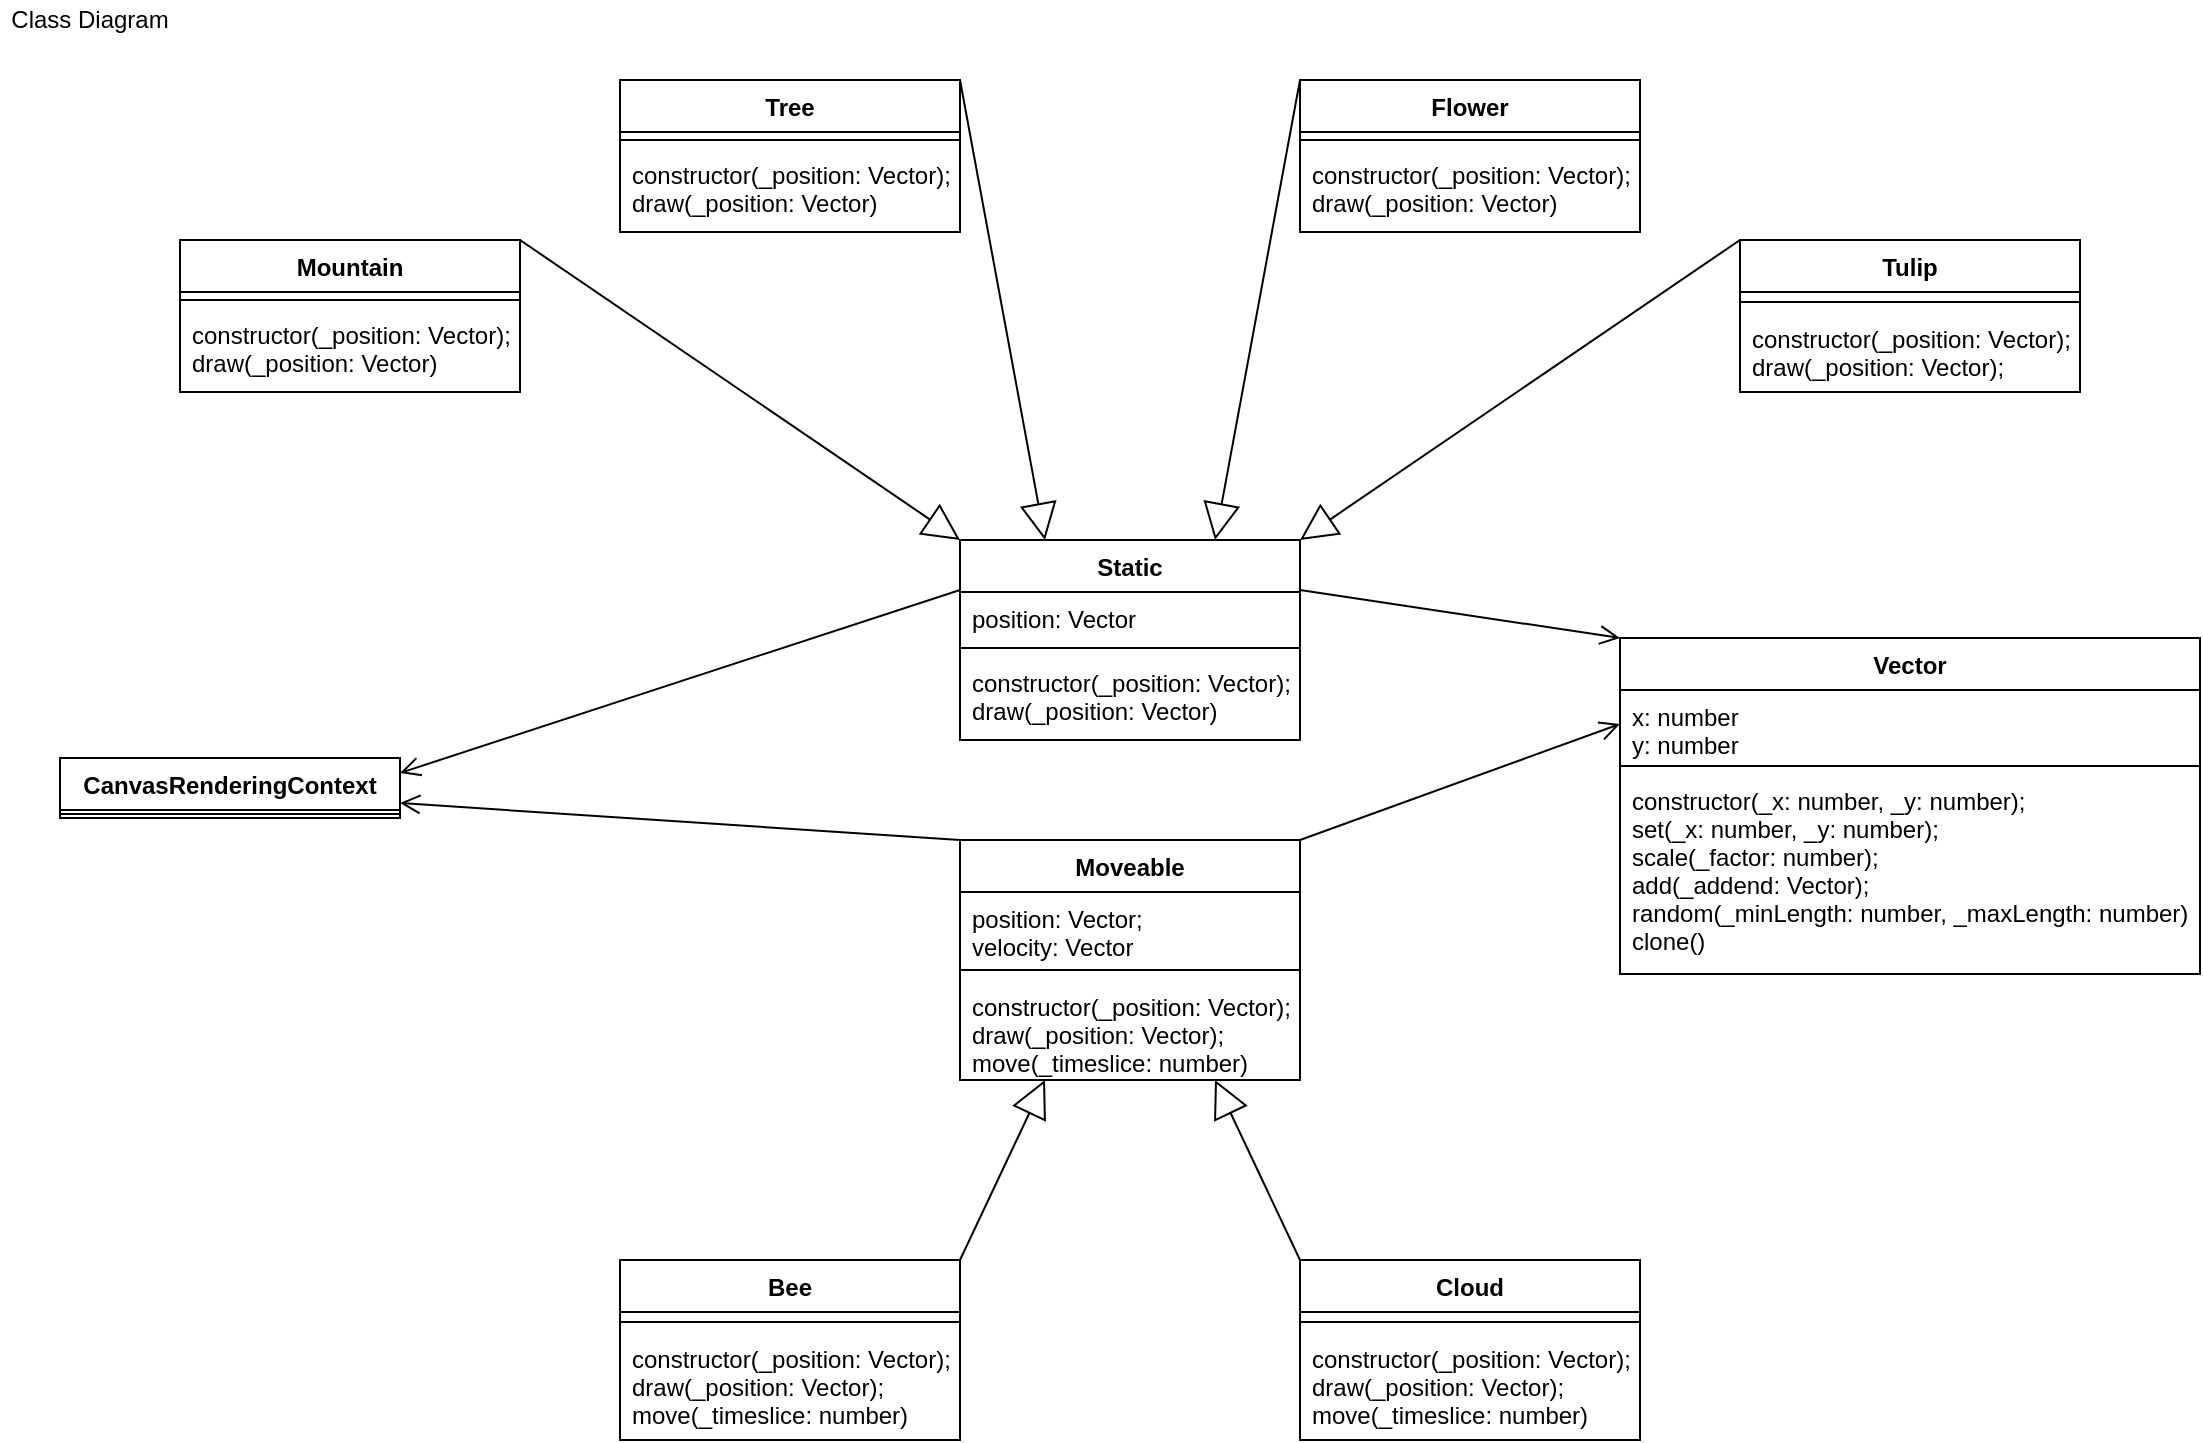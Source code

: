 <mxfile version="14.5.1" type="device"><diagram id="C5RBs43oDa-KdzZeNtuy" name="ClassDiagram"><mxGraphModel dx="2107" dy="987" grid="1" gridSize="10" guides="1" tooltips="1" connect="1" arrows="1" fold="1" page="1" pageScale="1" pageWidth="1169" pageHeight="827" math="0" shadow="0"><root><mxCell id="WIyWlLk6GJQsqaUBKTNV-0"/><mxCell id="WIyWlLk6GJQsqaUBKTNV-1" parent="WIyWlLk6GJQsqaUBKTNV-0"/><mxCell id="zkfFHV4jXpPFQw0GAbJ--0" value="Mountain" style="swimlane;fontStyle=1;align=center;verticalAlign=top;childLayout=stackLayout;horizontal=1;startSize=26;horizontalStack=0;resizeParent=1;resizeLast=0;collapsible=1;marginBottom=0;rounded=0;shadow=0;strokeWidth=1;" parent="WIyWlLk6GJQsqaUBKTNV-1" vertex="1"><mxGeometry x="110" y="140" width="170" height="76" as="geometry"><mxRectangle x="220" y="120" width="160" height="26" as="alternateBounds"/></mxGeometry></mxCell><mxCell id="zkfFHV4jXpPFQw0GAbJ--4" value="" style="line;html=1;strokeWidth=1;align=left;verticalAlign=middle;spacingTop=-1;spacingLeft=3;spacingRight=3;rotatable=0;labelPosition=right;points=[];portConstraint=eastwest;" parent="zkfFHV4jXpPFQw0GAbJ--0" vertex="1"><mxGeometry y="26" width="170" height="8" as="geometry"/></mxCell><mxCell id="zkfFHV4jXpPFQw0GAbJ--5" value="constructor(_position: Vector);&#10;draw(_position: Vector)" style="text;align=left;verticalAlign=top;spacingLeft=4;spacingRight=4;overflow=hidden;rotatable=0;points=[[0,0.5],[1,0.5]];portConstraint=eastwest;" parent="zkfFHV4jXpPFQw0GAbJ--0" vertex="1"><mxGeometry y="34" width="170" height="42" as="geometry"/></mxCell><mxCell id="8CYJgGClxoMhV85A07EX-4" value="Tree" style="swimlane;fontStyle=1;align=center;verticalAlign=top;childLayout=stackLayout;horizontal=1;startSize=26;horizontalStack=0;resizeParent=1;resizeLast=0;collapsible=1;marginBottom=0;rounded=0;shadow=0;strokeWidth=1;" parent="WIyWlLk6GJQsqaUBKTNV-1" vertex="1"><mxGeometry x="330" y="60" width="170" height="76" as="geometry"><mxRectangle x="220" y="120" width="160" height="26" as="alternateBounds"/></mxGeometry></mxCell><mxCell id="8CYJgGClxoMhV85A07EX-6" value="" style="line;html=1;strokeWidth=1;align=left;verticalAlign=middle;spacingTop=-1;spacingLeft=3;spacingRight=3;rotatable=0;labelPosition=right;points=[];portConstraint=eastwest;" parent="8CYJgGClxoMhV85A07EX-4" vertex="1"><mxGeometry y="26" width="170" height="8" as="geometry"/></mxCell><mxCell id="8CYJgGClxoMhV85A07EX-7" value="constructor(_position: Vector);&#10;draw(_position: Vector)" style="text;align=left;verticalAlign=top;spacingLeft=4;spacingRight=4;overflow=hidden;rotatable=0;points=[[0,0.5],[1,0.5]];portConstraint=eastwest;" parent="8CYJgGClxoMhV85A07EX-4" vertex="1"><mxGeometry y="34" width="170" height="36" as="geometry"/></mxCell><mxCell id="8CYJgGClxoMhV85A07EX-25" value="Vector" style="swimlane;fontStyle=1;align=center;verticalAlign=top;childLayout=stackLayout;horizontal=1;startSize=26;horizontalStack=0;resizeParent=1;resizeLast=0;collapsible=1;marginBottom=0;rounded=0;shadow=0;strokeWidth=1;" parent="WIyWlLk6GJQsqaUBKTNV-1" vertex="1"><mxGeometry x="830" y="339" width="290" height="168" as="geometry"><mxRectangle x="220" y="120" width="160" height="26" as="alternateBounds"/></mxGeometry></mxCell><mxCell id="8CYJgGClxoMhV85A07EX-26" value="x: number&#10;y: number" style="text;align=left;verticalAlign=top;spacingLeft=4;spacingRight=4;overflow=hidden;rotatable=0;points=[[0,0.5],[1,0.5]];portConstraint=eastwest;" parent="8CYJgGClxoMhV85A07EX-25" vertex="1"><mxGeometry y="26" width="290" height="34" as="geometry"/></mxCell><mxCell id="8CYJgGClxoMhV85A07EX-27" value="" style="line;html=1;strokeWidth=1;align=left;verticalAlign=middle;spacingTop=-1;spacingLeft=3;spacingRight=3;rotatable=0;labelPosition=right;points=[];portConstraint=eastwest;" parent="8CYJgGClxoMhV85A07EX-25" vertex="1"><mxGeometry y="60" width="290" height="8" as="geometry"/></mxCell><mxCell id="8CYJgGClxoMhV85A07EX-28" value="constructor(_x: number, _y: number);&#10;set(_x: number, _y: number);&#10;scale(_factor: number);&#10;add(_addend: Vector);&#10;random(_minLength: number, _maxLength: number);&#10;clone()" style="text;align=left;verticalAlign=top;spacingLeft=4;spacingRight=4;overflow=hidden;rotatable=0;points=[[0,0.5],[1,0.5]];portConstraint=eastwest;" parent="8CYJgGClxoMhV85A07EX-25" vertex="1"><mxGeometry y="68" width="290" height="100" as="geometry"/></mxCell><mxCell id="8CYJgGClxoMhV85A07EX-0" value="CanvasRenderingContext" style="swimlane;fontStyle=1;align=center;verticalAlign=top;childLayout=stackLayout;horizontal=1;startSize=26;horizontalStack=0;resizeParent=1;resizeLast=0;collapsible=1;marginBottom=0;rounded=0;shadow=0;strokeWidth=1;" parent="WIyWlLk6GJQsqaUBKTNV-1" vertex="1"><mxGeometry x="50" y="399" width="170" height="30" as="geometry"><mxRectangle x="220" y="120" width="160" height="26" as="alternateBounds"/></mxGeometry></mxCell><mxCell id="8CYJgGClxoMhV85A07EX-2" value="" style="line;html=1;strokeWidth=1;align=left;verticalAlign=middle;spacingTop=-1;spacingLeft=3;spacingRight=3;rotatable=0;labelPosition=right;points=[];portConstraint=eastwest;" parent="8CYJgGClxoMhV85A07EX-0" vertex="1"><mxGeometry y="26" width="170" height="4" as="geometry"/></mxCell><mxCell id="8CYJgGClxoMhV85A07EX-17" value="Cloud" style="swimlane;fontStyle=1;align=center;verticalAlign=top;childLayout=stackLayout;horizontal=1;startSize=26;horizontalStack=0;resizeParent=1;resizeLast=0;collapsible=1;marginBottom=0;rounded=0;shadow=0;strokeWidth=1;" parent="WIyWlLk6GJQsqaUBKTNV-1" vertex="1"><mxGeometry x="670" y="650" width="170" height="90" as="geometry"><mxRectangle x="220" y="120" width="160" height="26" as="alternateBounds"/></mxGeometry></mxCell><mxCell id="8CYJgGClxoMhV85A07EX-19" value="" style="line;html=1;strokeWidth=1;align=left;verticalAlign=middle;spacingTop=-1;spacingLeft=3;spacingRight=3;rotatable=0;labelPosition=right;points=[];portConstraint=eastwest;" parent="8CYJgGClxoMhV85A07EX-17" vertex="1"><mxGeometry y="26" width="170" height="10" as="geometry"/></mxCell><mxCell id="8CYJgGClxoMhV85A07EX-20" value="constructor(_position: Vector);&#10;draw(_position: Vector);&#10;move(_timeslice: number)" style="text;align=left;verticalAlign=top;spacingLeft=4;spacingRight=4;overflow=hidden;rotatable=0;points=[[0,0.5],[1,0.5]];portConstraint=eastwest;" parent="8CYJgGClxoMhV85A07EX-17" vertex="1"><mxGeometry y="36" width="170" height="48" as="geometry"/></mxCell><mxCell id="8CYJgGClxoMhV85A07EX-21" value="Tulip" style="swimlane;fontStyle=1;align=center;verticalAlign=top;childLayout=stackLayout;horizontal=1;startSize=26;horizontalStack=0;resizeParent=1;resizeLast=0;collapsible=1;marginBottom=0;rounded=0;shadow=0;strokeWidth=1;" parent="WIyWlLk6GJQsqaUBKTNV-1" vertex="1"><mxGeometry x="890" y="140" width="170" height="76" as="geometry"><mxRectangle x="220" y="120" width="160" height="26" as="alternateBounds"/></mxGeometry></mxCell><mxCell id="8CYJgGClxoMhV85A07EX-23" value="" style="line;html=1;strokeWidth=1;align=left;verticalAlign=middle;spacingTop=-1;spacingLeft=3;spacingRight=3;rotatable=0;labelPosition=right;points=[];portConstraint=eastwest;" parent="8CYJgGClxoMhV85A07EX-21" vertex="1"><mxGeometry y="26" width="170" height="10" as="geometry"/></mxCell><mxCell id="8CYJgGClxoMhV85A07EX-24" value="constructor(_position: Vector);&#10;draw(_position: Vector);" style="text;align=left;verticalAlign=top;spacingLeft=4;spacingRight=4;overflow=hidden;rotatable=0;points=[[0,0.5],[1,0.5]];portConstraint=eastwest;" parent="8CYJgGClxoMhV85A07EX-21" vertex="1"><mxGeometry y="36" width="170" height="40" as="geometry"/></mxCell><mxCell id="3dxf1-5tAdsy0XyohBqg-0" value="Bee" style="swimlane;fontStyle=1;align=center;verticalAlign=top;childLayout=stackLayout;horizontal=1;startSize=26;horizontalStack=0;resizeParent=1;resizeLast=0;collapsible=1;marginBottom=0;rounded=0;shadow=0;strokeWidth=1;" parent="WIyWlLk6GJQsqaUBKTNV-1" vertex="1"><mxGeometry x="330" y="650" width="170" height="90" as="geometry"><mxRectangle x="220" y="120" width="160" height="26" as="alternateBounds"/></mxGeometry></mxCell><mxCell id="3dxf1-5tAdsy0XyohBqg-2" value="" style="line;html=1;strokeWidth=1;align=left;verticalAlign=middle;spacingTop=-1;spacingLeft=3;spacingRight=3;rotatable=0;labelPosition=right;points=[];portConstraint=eastwest;" parent="3dxf1-5tAdsy0XyohBqg-0" vertex="1"><mxGeometry y="26" width="170" height="10" as="geometry"/></mxCell><mxCell id="3dxf1-5tAdsy0XyohBqg-3" value="constructor(_position: Vector);&#10;draw(_position: Vector);&#10;move(_timeslice: number)" style="text;align=left;verticalAlign=top;spacingLeft=4;spacingRight=4;overflow=hidden;rotatable=0;points=[[0,0.5],[1,0.5]];portConstraint=eastwest;" parent="3dxf1-5tAdsy0XyohBqg-0" vertex="1"><mxGeometry y="36" width="170" height="48" as="geometry"/></mxCell><mxCell id="3dxf1-5tAdsy0XyohBqg-4" value="Class Diagram" style="text;html=1;strokeColor=none;fillColor=none;align=center;verticalAlign=middle;whiteSpace=wrap;rounded=0;" parent="WIyWlLk6GJQsqaUBKTNV-1" vertex="1"><mxGeometry x="20" y="20" width="90" height="20" as="geometry"/></mxCell><mxCell id="G8MSJm8bPXZHYzcvokG--1" value="Static" style="swimlane;fontStyle=1;align=center;verticalAlign=top;childLayout=stackLayout;horizontal=1;startSize=26;horizontalStack=0;resizeParent=1;resizeLast=0;collapsible=1;marginBottom=0;rounded=0;shadow=0;strokeWidth=1;" vertex="1" parent="WIyWlLk6GJQsqaUBKTNV-1"><mxGeometry x="500" y="290" width="170" height="100" as="geometry"><mxRectangle x="220" y="120" width="160" height="26" as="alternateBounds"/></mxGeometry></mxCell><mxCell id="G8MSJm8bPXZHYzcvokG--2" value="position: Vector" style="text;align=left;verticalAlign=top;spacingLeft=4;spacingRight=4;overflow=hidden;rotatable=0;points=[[0,0.5],[1,0.5]];portConstraint=eastwest;" vertex="1" parent="G8MSJm8bPXZHYzcvokG--1"><mxGeometry y="26" width="170" height="24" as="geometry"/></mxCell><mxCell id="G8MSJm8bPXZHYzcvokG--3" value="" style="line;html=1;strokeWidth=1;align=left;verticalAlign=middle;spacingTop=-1;spacingLeft=3;spacingRight=3;rotatable=0;labelPosition=right;points=[];portConstraint=eastwest;" vertex="1" parent="G8MSJm8bPXZHYzcvokG--1"><mxGeometry y="50" width="170" height="8" as="geometry"/></mxCell><mxCell id="G8MSJm8bPXZHYzcvokG--4" value="constructor(_position: Vector);&#10;draw(_position: Vector)" style="text;align=left;verticalAlign=top;spacingLeft=4;spacingRight=4;overflow=hidden;rotatable=0;points=[[0,0.5],[1,0.5]];portConstraint=eastwest;" vertex="1" parent="G8MSJm8bPXZHYzcvokG--1"><mxGeometry y="58" width="170" height="42" as="geometry"/></mxCell><mxCell id="G8MSJm8bPXZHYzcvokG--5" value="Moveable" style="swimlane;fontStyle=1;align=center;verticalAlign=top;childLayout=stackLayout;horizontal=1;startSize=26;horizontalStack=0;resizeParent=1;resizeLast=0;collapsible=1;marginBottom=0;rounded=0;shadow=0;strokeWidth=1;" vertex="1" parent="WIyWlLk6GJQsqaUBKTNV-1"><mxGeometry x="500" y="440" width="170" height="120" as="geometry"><mxRectangle x="220" y="120" width="160" height="26" as="alternateBounds"/></mxGeometry></mxCell><mxCell id="G8MSJm8bPXZHYzcvokG--6" value="position: Vector;&#10;velocity: Vector" style="text;align=left;verticalAlign=top;spacingLeft=4;spacingRight=4;overflow=hidden;rotatable=0;points=[[0,0.5],[1,0.5]];portConstraint=eastwest;" vertex="1" parent="G8MSJm8bPXZHYzcvokG--5"><mxGeometry y="26" width="170" height="34" as="geometry"/></mxCell><mxCell id="G8MSJm8bPXZHYzcvokG--7" value="" style="line;html=1;strokeWidth=1;align=left;verticalAlign=middle;spacingTop=-1;spacingLeft=3;spacingRight=3;rotatable=0;labelPosition=right;points=[];portConstraint=eastwest;" vertex="1" parent="G8MSJm8bPXZHYzcvokG--5"><mxGeometry y="60" width="170" height="10" as="geometry"/></mxCell><mxCell id="G8MSJm8bPXZHYzcvokG--8" value="constructor(_position: Vector);&#10;draw(_position: Vector);&#10;move(_timeslice: number)" style="text;align=left;verticalAlign=top;spacingLeft=4;spacingRight=4;overflow=hidden;rotatable=0;points=[[0,0.5],[1,0.5]];portConstraint=eastwest;" vertex="1" parent="G8MSJm8bPXZHYzcvokG--5"><mxGeometry y="70" width="170" height="48" as="geometry"/></mxCell><mxCell id="G8MSJm8bPXZHYzcvokG--11" value="" style="endArrow=open;startArrow=none;endFill=0;startFill=0;endSize=8;html=1;verticalAlign=bottom;labelBackgroundColor=none;strokeWidth=1;exitX=1;exitY=0;exitDx=0;exitDy=0;entryX=0;entryY=0.5;entryDx=0;entryDy=0;" edge="1" parent="WIyWlLk6GJQsqaUBKTNV-1" source="G8MSJm8bPXZHYzcvokG--5" target="8CYJgGClxoMhV85A07EX-26"><mxGeometry width="160" relative="1" as="geometry"><mxPoint x="590" y="380" as="sourcePoint"/><mxPoint x="750" y="380" as="targetPoint"/></mxGeometry></mxCell><mxCell id="G8MSJm8bPXZHYzcvokG--14" value="" style="endArrow=block;endSize=16;endFill=0;html=1;exitX=1;exitY=0;exitDx=0;exitDy=0;entryX=0;entryY=0;entryDx=0;entryDy=0;" edge="1" parent="WIyWlLk6GJQsqaUBKTNV-1" source="zkfFHV4jXpPFQw0GAbJ--0" target="G8MSJm8bPXZHYzcvokG--1"><mxGeometry width="160" relative="1" as="geometry"><mxPoint x="140" y="520" as="sourcePoint"/><mxPoint x="300" y="520" as="targetPoint"/></mxGeometry></mxCell><mxCell id="G8MSJm8bPXZHYzcvokG--16" value="" style="endArrow=block;endSize=16;endFill=0;html=1;exitX=1;exitY=0;exitDx=0;exitDy=0;entryX=0.25;entryY=1;entryDx=0;entryDy=0;" edge="1" parent="WIyWlLk6GJQsqaUBKTNV-1" source="3dxf1-5tAdsy0XyohBqg-0" target="G8MSJm8bPXZHYzcvokG--5"><mxGeometry width="160" relative="1" as="geometry"><mxPoint x="150" y="530" as="sourcePoint"/><mxPoint x="310" y="530" as="targetPoint"/></mxGeometry></mxCell><mxCell id="G8MSJm8bPXZHYzcvokG--17" value="" style="endArrow=block;endSize=16;endFill=0;html=1;exitX=0;exitY=0;exitDx=0;exitDy=0;entryX=0.75;entryY=1;entryDx=0;entryDy=0;" edge="1" parent="WIyWlLk6GJQsqaUBKTNV-1" source="8CYJgGClxoMhV85A07EX-17" target="G8MSJm8bPXZHYzcvokG--5"><mxGeometry width="160" relative="1" as="geometry"><mxPoint x="160" y="540" as="sourcePoint"/><mxPoint x="320" y="540" as="targetPoint"/></mxGeometry></mxCell><mxCell id="G8MSJm8bPXZHYzcvokG--18" value="" style="endArrow=block;endSize=16;endFill=0;html=1;exitX=1;exitY=0;exitDx=0;exitDy=0;entryX=0.25;entryY=0;entryDx=0;entryDy=0;" edge="1" parent="WIyWlLk6GJQsqaUBKTNV-1" source="8CYJgGClxoMhV85A07EX-4" target="G8MSJm8bPXZHYzcvokG--1"><mxGeometry width="160" relative="1" as="geometry"><mxPoint x="170" y="550" as="sourcePoint"/><mxPoint x="330" y="550" as="targetPoint"/></mxGeometry></mxCell><mxCell id="G8MSJm8bPXZHYzcvokG--19" value="" style="endArrow=block;endSize=16;endFill=0;html=1;entryX=0.75;entryY=0;entryDx=0;entryDy=0;exitX=0;exitY=0;exitDx=0;exitDy=0;" edge="1" parent="WIyWlLk6GJQsqaUBKTNV-1" source="G8MSJm8bPXZHYzcvokG--24" target="G8MSJm8bPXZHYzcvokG--1"><mxGeometry width="160" relative="1" as="geometry"><mxPoint x="660" y="80" as="sourcePoint"/><mxPoint x="340" y="560" as="targetPoint"/></mxGeometry></mxCell><mxCell id="G8MSJm8bPXZHYzcvokG--20" value="" style="endArrow=block;endSize=16;endFill=0;html=1;exitX=0;exitY=0;exitDx=0;exitDy=0;entryX=1;entryY=0;entryDx=0;entryDy=0;" edge="1" parent="WIyWlLk6GJQsqaUBKTNV-1" source="8CYJgGClxoMhV85A07EX-21" target="G8MSJm8bPXZHYzcvokG--1"><mxGeometry width="160" relative="1" as="geometry"><mxPoint x="190" y="570" as="sourcePoint"/><mxPoint x="700" y="270" as="targetPoint"/></mxGeometry></mxCell><mxCell id="G8MSJm8bPXZHYzcvokG--21" value="" style="endArrow=open;startArrow=none;endFill=0;startFill=0;endSize=8;html=1;verticalAlign=bottom;labelBackgroundColor=none;strokeWidth=1;exitX=0;exitY=0.25;exitDx=0;exitDy=0;entryX=1;entryY=0.25;entryDx=0;entryDy=0;" edge="1" parent="WIyWlLk6GJQsqaUBKTNV-1" source="G8MSJm8bPXZHYzcvokG--1" target="8CYJgGClxoMhV85A07EX-0"><mxGeometry width="160" relative="1" as="geometry"><mxPoint x="450" y="420" as="sourcePoint"/><mxPoint x="760" y="390" as="targetPoint"/></mxGeometry></mxCell><mxCell id="G8MSJm8bPXZHYzcvokG--22" value="" style="endArrow=open;startArrow=none;endFill=0;startFill=0;endSize=8;html=1;verticalAlign=bottom;labelBackgroundColor=none;strokeWidth=1;exitX=0;exitY=0;exitDx=0;exitDy=0;entryX=1;entryY=0.75;entryDx=0;entryDy=0;" edge="1" parent="WIyWlLk6GJQsqaUBKTNV-1" source="G8MSJm8bPXZHYzcvokG--5" target="8CYJgGClxoMhV85A07EX-0"><mxGeometry width="160" relative="1" as="geometry"><mxPoint x="610" y="400" as="sourcePoint"/><mxPoint x="770" y="400" as="targetPoint"/></mxGeometry></mxCell><mxCell id="G8MSJm8bPXZHYzcvokG--23" value="" style="endArrow=open;startArrow=none;endFill=0;startFill=0;endSize=8;html=1;verticalAlign=bottom;labelBackgroundColor=none;strokeWidth=1;exitX=1;exitY=0.25;exitDx=0;exitDy=0;entryX=0;entryY=0;entryDx=0;entryDy=0;" edge="1" parent="WIyWlLk6GJQsqaUBKTNV-1" source="G8MSJm8bPXZHYzcvokG--1" target="8CYJgGClxoMhV85A07EX-25"><mxGeometry width="160" relative="1" as="geometry"><mxPoint x="620" y="410" as="sourcePoint"/><mxPoint x="780" y="410" as="targetPoint"/></mxGeometry></mxCell><mxCell id="G8MSJm8bPXZHYzcvokG--24" value="Flower" style="swimlane;fontStyle=1;align=center;verticalAlign=top;childLayout=stackLayout;horizontal=1;startSize=26;horizontalStack=0;resizeParent=1;resizeLast=0;collapsible=1;marginBottom=0;rounded=0;shadow=0;strokeWidth=1;" vertex="1" parent="WIyWlLk6GJQsqaUBKTNV-1"><mxGeometry x="670" y="60" width="170" height="76" as="geometry"><mxRectangle x="220" y="120" width="160" height="26" as="alternateBounds"/></mxGeometry></mxCell><mxCell id="G8MSJm8bPXZHYzcvokG--25" value="" style="line;html=1;strokeWidth=1;align=left;verticalAlign=middle;spacingTop=-1;spacingLeft=3;spacingRight=3;rotatable=0;labelPosition=right;points=[];portConstraint=eastwest;" vertex="1" parent="G8MSJm8bPXZHYzcvokG--24"><mxGeometry y="26" width="170" height="8" as="geometry"/></mxCell><mxCell id="G8MSJm8bPXZHYzcvokG--26" value="constructor(_position: Vector);&#10;draw(_position: Vector)" style="text;align=left;verticalAlign=top;spacingLeft=4;spacingRight=4;overflow=hidden;rotatable=0;points=[[0,0.5],[1,0.5]];portConstraint=eastwest;" vertex="1" parent="G8MSJm8bPXZHYzcvokG--24"><mxGeometry y="34" width="170" height="36" as="geometry"/></mxCell></root></mxGraphModel></diagram></mxfile>